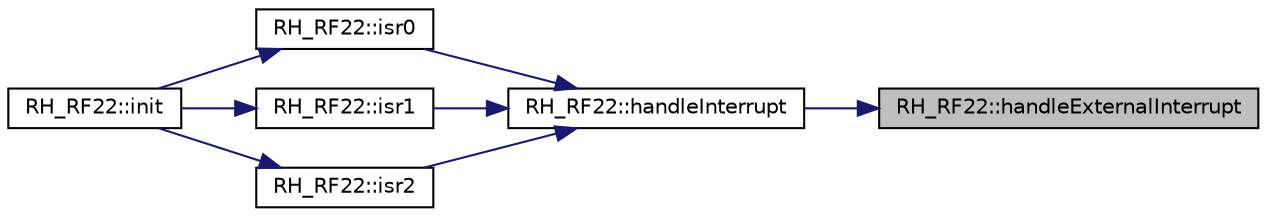 digraph "RH_RF22::handleExternalInterrupt"
{
 // LATEX_PDF_SIZE
  edge [fontname="Helvetica",fontsize="10",labelfontname="Helvetica",labelfontsize="10"];
  node [fontname="Helvetica",fontsize="10",shape=record];
  rankdir="RL";
  Node1 [label="RH_RF22::handleExternalInterrupt",height=0.2,width=0.4,color="black", fillcolor="grey75", style="filled", fontcolor="black",tooltip=" "];
  Node1 -> Node2 [dir="back",color="midnightblue",fontsize="10",style="solid",fontname="Helvetica"];
  Node2 [label="RH_RF22::handleInterrupt",height=0.2,width=0.4,color="black", fillcolor="white", style="filled",URL="$class_r_h___r_f22.html#a783778c2bc3ca7263509c74925e0bbd0",tooltip=" "];
  Node2 -> Node3 [dir="back",color="midnightblue",fontsize="10",style="solid",fontname="Helvetica"];
  Node3 [label="RH_RF22::isr0",height=0.2,width=0.4,color="black", fillcolor="white", style="filled",URL="$class_r_h___r_f22.html#aed4fe69a1964d6c44196cea12b898da0",tooltip="Low level interrupt service routine for RF22 connected to interrupt 0."];
  Node3 -> Node4 [dir="back",color="midnightblue",fontsize="10",style="solid",fontname="Helvetica"];
  Node4 [label="RH_RF22::init",height=0.2,width=0.4,color="black", fillcolor="white", style="filled",URL="$class_r_h___r_f22.html#a315c71e5f023f03b0a6b8324a6a9b094",tooltip=" "];
  Node2 -> Node5 [dir="back",color="midnightblue",fontsize="10",style="solid",fontname="Helvetica"];
  Node5 [label="RH_RF22::isr1",height=0.2,width=0.4,color="black", fillcolor="white", style="filled",URL="$class_r_h___r_f22.html#ad3aa71b69dc25590c391b381194457e3",tooltip="Low level interrupt service routine for RF22 connected to interrupt 1."];
  Node5 -> Node4 [dir="back",color="midnightblue",fontsize="10",style="solid",fontname="Helvetica"];
  Node2 -> Node6 [dir="back",color="midnightblue",fontsize="10",style="solid",fontname="Helvetica"];
  Node6 [label="RH_RF22::isr2",height=0.2,width=0.4,color="black", fillcolor="white", style="filled",URL="$class_r_h___r_f22.html#a826cfbd262d8d5980485d8b7f8618be8",tooltip="Low level interrupt service routine for RF22 connected to interrupt 1."];
  Node6 -> Node4 [dir="back",color="midnightblue",fontsize="10",style="solid",fontname="Helvetica"];
}
